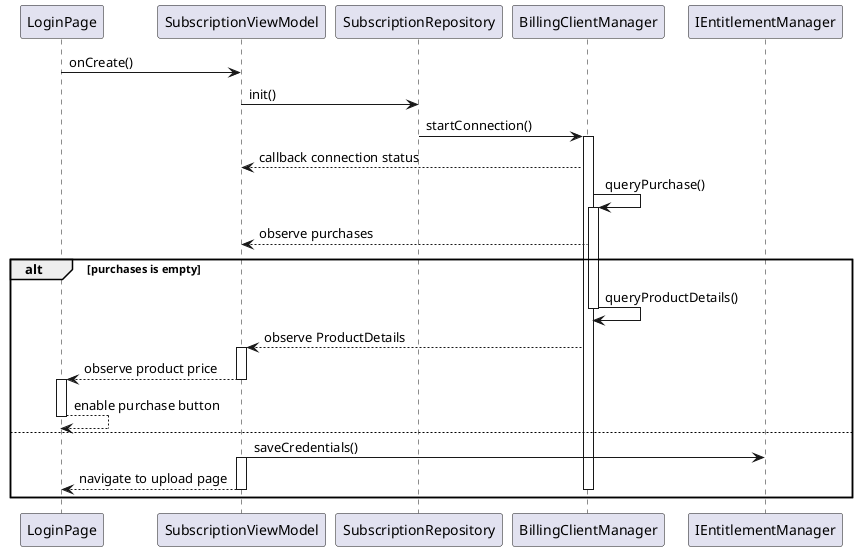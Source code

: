 @startuml
'https://plantuml.com/sequence-diagram


LoginPage -> SubscriptionViewModel: onCreate()

'initiate billing client connection
SubscriptionViewModel ->  SubscriptionRepository: init()
SubscriptionRepository -> BillingClientManager: startConnection()

activate BillingClientManager
BillingClientManager --> SubscriptionViewModel: callback connection status


'query purchase and product details

BillingClientManager -> BillingClientManager: queryPurchase()
activate BillingClientManager
BillingClientManager --> SubscriptionViewModel: observe purchases

alt purchases is empty
    BillingClientManager -> BillingClientManager: queryProductDetails()
    deactivate BillingClientManager
    BillingClientManager --> SubscriptionViewModel: observe ProductDetails
    activate SubscriptionViewModel
    SubscriptionViewModel --> LoginPage: observe product price
    deactivate SubscriptionViewModel
    activate LoginPage

    LoginPage --> LoginPage: enable purchase button
    deactivate LoginPage


else
    SubscriptionViewModel -> IEntitlementManager: saveCredentials()
    activate SubscriptionViewModel
    SubscriptionViewModel --> LoginPage: navigate to upload page
    deactivate SubscriptionViewModel
deactivate BillingClientManager
end



@enduml